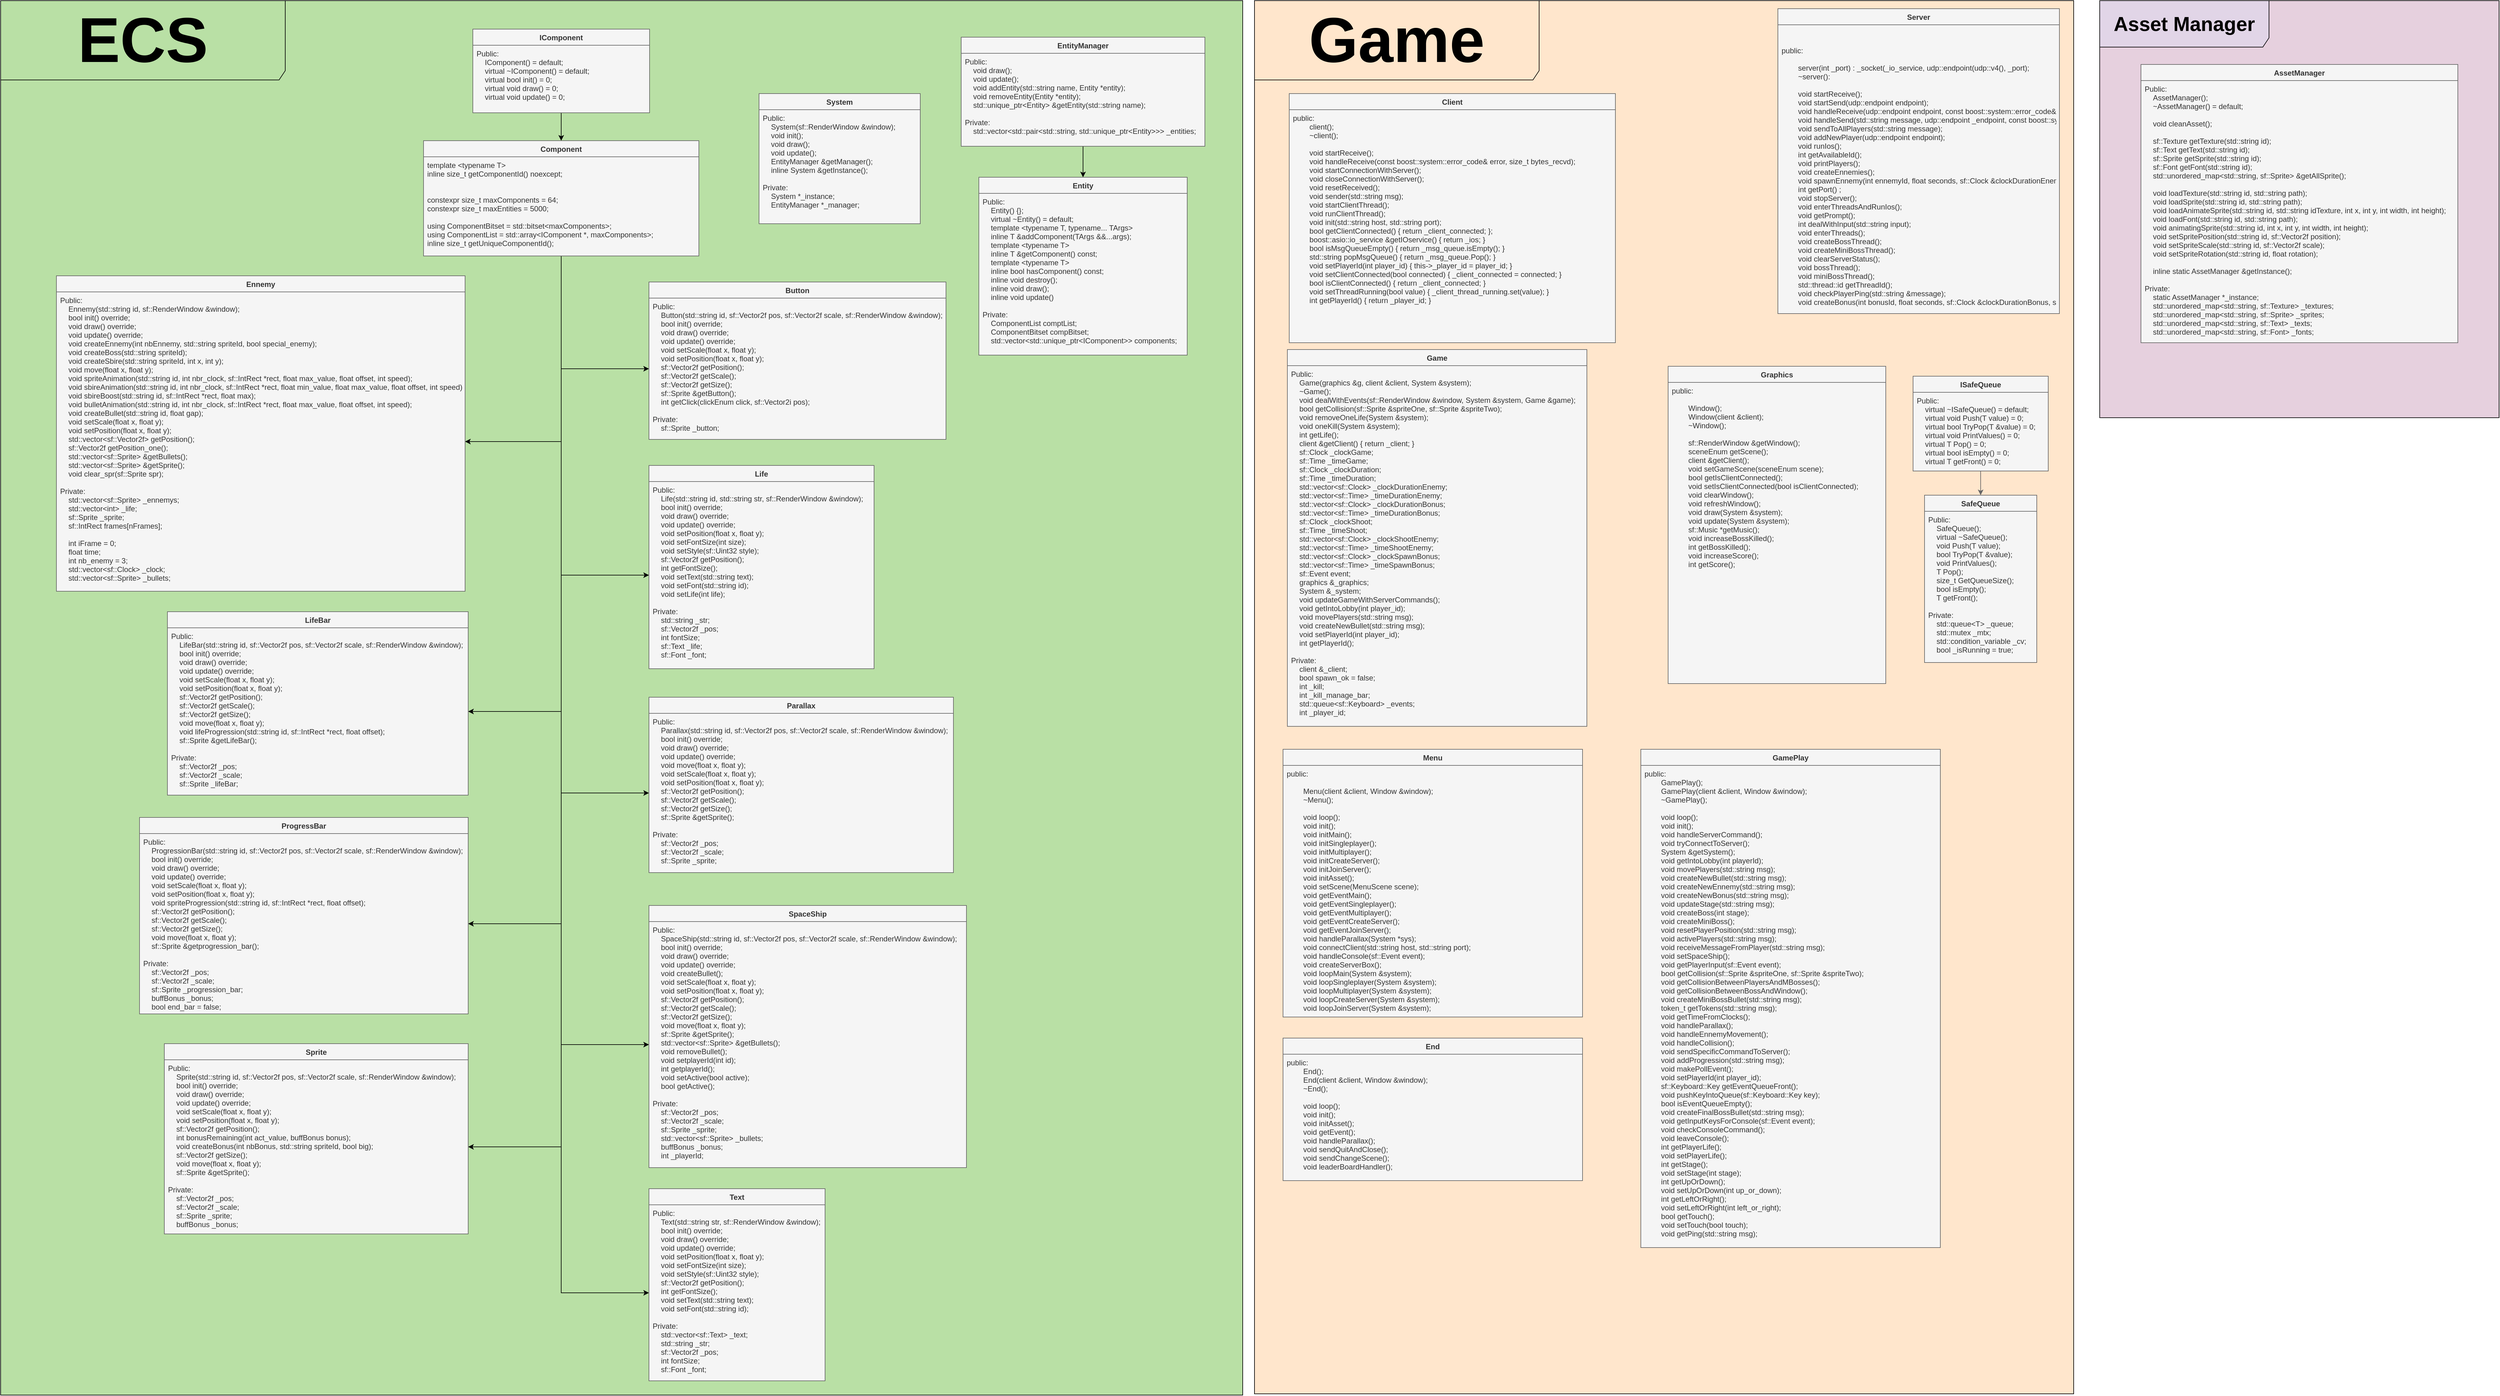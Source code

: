 <mxfile version="20.5.3" type="device"><diagram id="C5RBs43oDa-KdzZeNtuy" name="Page-1"><mxGraphModel dx="1763" dy="1144" grid="0" gridSize="10" guides="1" tooltips="1" connect="1" arrows="1" fold="1" page="1" pageScale="1" pageWidth="4681" pageHeight="3300" math="0" shadow="0"><root><mxCell id="WIyWlLk6GJQsqaUBKTNV-0"/><mxCell id="WIyWlLk6GJQsqaUBKTNV-1" parent="WIyWlLk6GJQsqaUBKTNV-0"/><mxCell id="Mp6bSNZyfiyxwdt2JVPI-67" value="&lt;b&gt;&lt;font style=&quot;font-size: 32px;&quot;&gt;Asset Manager&lt;/font&gt;&lt;/b&gt;" style="shape=umlFrame;whiteSpace=wrap;html=1;fillColor=#e1d5e7;width=273;height=75;swimlaneFillColor=#E6D0DE;strokeColor=#000000;" parent="WIyWlLk6GJQsqaUBKTNV-1" vertex="1"><mxGeometry x="3602" y="32" width="644" height="673" as="geometry"/></mxCell><mxCell id="Mp6bSNZyfiyxwdt2JVPI-51" value="&lt;span style=&quot;font-size: 102px;&quot;&gt;&lt;b&gt;ECS&lt;/b&gt;&lt;/span&gt;" style="shape=umlFrame;whiteSpace=wrap;html=1;fillColor=#B9E0A5;width=459;height=128;swimlaneFillColor=#B9E0A5;" parent="WIyWlLk6GJQsqaUBKTNV-1" vertex="1"><mxGeometry x="217" y="32" width="2003" height="2250" as="geometry"/></mxCell><mxCell id="DxrooTRGMZntm-vsf1tN-9" value="System" style="swimlane;fontStyle=1;childLayout=stackLayout;horizontal=1;startSize=26;fillColor=#f5f5f5;horizontalStack=0;resizeParent=1;resizeParentMax=0;resizeLast=0;collapsible=1;marginBottom=0;fontColor=#333333;strokeColor=#666666;" parent="WIyWlLk6GJQsqaUBKTNV-1" vertex="1"><mxGeometry x="1440" y="182" width="260" height="210" as="geometry"><mxRectangle x="294" y="90" width="78" height="26" as="alternateBounds"/></mxGeometry></mxCell><mxCell id="DxrooTRGMZntm-vsf1tN-10" value="Public:&#10;    System(sf::RenderWindow &amp;window);&#10;    void init();&#10;            void draw();&#10;            void update();&#10;    EntityManager &amp;getManager();&#10;            inline System &amp;getInstance();&#10;&#10;Private:&#10;            System *_instance;&#10;            EntityManager *_manager;" style="text;strokeColor=#666666;fillColor=#f5f5f5;align=left;verticalAlign=top;spacingLeft=4;spacingRight=4;overflow=hidden;rotatable=0;points=[[0,0.5],[1,0.5]];portConstraint=eastwest;fontStyle=0;fontColor=#333333;" parent="DxrooTRGMZntm-vsf1tN-9" vertex="1"><mxGeometry y="26" width="260" height="184" as="geometry"/></mxCell><mxCell id="Mp6bSNZyfiyxwdt2JVPI-66" value="&lt;span style=&quot;font-size: 102px;&quot;&gt;&lt;b&gt;Game&lt;/b&gt;&lt;/span&gt;" style="shape=umlFrame;whiteSpace=wrap;html=1;fillColor=#ffe6cc;width=459;height=128;swimlaneFillColor=#FFE6CC;strokeColor=#000000;" parent="WIyWlLk6GJQsqaUBKTNV-1" vertex="1"><mxGeometry x="2239" y="32" width="1321" height="2248" as="geometry"/></mxCell><mxCell id="DxrooTRGMZntm-vsf1tN-26" style="edgeStyle=orthogonalEdgeStyle;rounded=0;orthogonalLoop=1;jettySize=auto;html=1;entryX=0.5;entryY=0;entryDx=0;entryDy=0;" parent="WIyWlLk6GJQsqaUBKTNV-1" source="DxrooTRGMZntm-vsf1tN-13" target="DxrooTRGMZntm-vsf1tN-21" edge="1"><mxGeometry relative="1" as="geometry"><mxPoint x="2479.5" y="686" as="targetPoint"/></mxGeometry></mxCell><mxCell id="DxrooTRGMZntm-vsf1tN-13" value="IComponent" style="swimlane;fontStyle=1;childLayout=stackLayout;horizontal=1;startSize=26;horizontalStack=0;resizeParent=1;resizeParentMax=0;resizeLast=0;collapsible=1;marginBottom=0;fillColor=#f5f5f5;fontColor=#333333;strokeColor=#666666;" parent="WIyWlLk6GJQsqaUBKTNV-1" vertex="1"><mxGeometry x="978.5" y="78" width="285" height="135" as="geometry"/></mxCell><mxCell id="DxrooTRGMZntm-vsf1tN-14" value="Public:    &#10;    IComponent() = default;&#10;            virtual ~IComponent() = default;&#10;            virtual bool init() = 0;&#10;            virtual void draw() = 0;&#10;            virtual void update() = 0;" style="text;align=left;verticalAlign=top;spacingLeft=4;spacingRight=4;overflow=hidden;rotatable=0;points=[[0,0.5],[1,0.5]];portConstraint=eastwest;fillColor=#f5f5f5;fontColor=#333333;strokeColor=#666666;" parent="DxrooTRGMZntm-vsf1tN-13" vertex="1"><mxGeometry y="26" width="285" height="109" as="geometry"/></mxCell><mxCell id="Mp6bSNZyfiyxwdt2JVPI-9" style="edgeStyle=orthogonalEdgeStyle;rounded=0;orthogonalLoop=1;jettySize=auto;html=1;" parent="WIyWlLk6GJQsqaUBKTNV-1" source="DxrooTRGMZntm-vsf1tN-21" target="Mp6bSNZyfiyxwdt2JVPI-6" edge="1"><mxGeometry relative="1" as="geometry"/></mxCell><mxCell id="Mp6bSNZyfiyxwdt2JVPI-19" style="edgeStyle=orthogonalEdgeStyle;rounded=0;orthogonalLoop=1;jettySize=auto;html=1;" parent="WIyWlLk6GJQsqaUBKTNV-1" source="DxrooTRGMZntm-vsf1tN-21" target="Mp6bSNZyfiyxwdt2JVPI-15" edge="1"><mxGeometry relative="1" as="geometry"/></mxCell><mxCell id="Mp6bSNZyfiyxwdt2JVPI-28" style="edgeStyle=orthogonalEdgeStyle;rounded=0;orthogonalLoop=1;jettySize=auto;html=1;" parent="WIyWlLk6GJQsqaUBKTNV-1" source="DxrooTRGMZntm-vsf1tN-21" target="Mp6bSNZyfiyxwdt2JVPI-25" edge="1"><mxGeometry relative="1" as="geometry"/></mxCell><mxCell id="Mp6bSNZyfiyxwdt2JVPI-31" style="edgeStyle=orthogonalEdgeStyle;rounded=0;orthogonalLoop=1;jettySize=auto;html=1;" parent="WIyWlLk6GJQsqaUBKTNV-1" source="DxrooTRGMZntm-vsf1tN-21" target="Mp6bSNZyfiyxwdt2JVPI-30" edge="1"><mxGeometry relative="1" as="geometry"/></mxCell><mxCell id="Mp6bSNZyfiyxwdt2JVPI-34" style="edgeStyle=orthogonalEdgeStyle;rounded=0;orthogonalLoop=1;jettySize=auto;html=1;" parent="WIyWlLk6GJQsqaUBKTNV-1" source="DxrooTRGMZntm-vsf1tN-21" target="Mp6bSNZyfiyxwdt2JVPI-33" edge="1"><mxGeometry relative="1" as="geometry"/></mxCell><mxCell id="Mp6bSNZyfiyxwdt2JVPI-37" style="edgeStyle=orthogonalEdgeStyle;rounded=0;orthogonalLoop=1;jettySize=auto;html=1;" parent="WIyWlLk6GJQsqaUBKTNV-1" source="DxrooTRGMZntm-vsf1tN-21" target="Mp6bSNZyfiyxwdt2JVPI-36" edge="1"><mxGeometry relative="1" as="geometry"/></mxCell><mxCell id="Mp6bSNZyfiyxwdt2JVPI-40" style="edgeStyle=orthogonalEdgeStyle;rounded=0;orthogonalLoop=1;jettySize=auto;html=1;entryX=0;entryY=0.5;entryDx=0;entryDy=0;" parent="WIyWlLk6GJQsqaUBKTNV-1" source="DxrooTRGMZntm-vsf1tN-21" target="Mp6bSNZyfiyxwdt2JVPI-39" edge="1"><mxGeometry relative="1" as="geometry"/></mxCell><mxCell id="Mp6bSNZyfiyxwdt2JVPI-45" style="edgeStyle=orthogonalEdgeStyle;rounded=0;orthogonalLoop=1;jettySize=auto;html=1;" parent="WIyWlLk6GJQsqaUBKTNV-1" source="DxrooTRGMZntm-vsf1tN-21" target="Mp6bSNZyfiyxwdt2JVPI-42" edge="1"><mxGeometry relative="1" as="geometry"/></mxCell><mxCell id="Mp6bSNZyfiyxwdt2JVPI-46" style="edgeStyle=orthogonalEdgeStyle;rounded=0;orthogonalLoop=1;jettySize=auto;html=1;" parent="WIyWlLk6GJQsqaUBKTNV-1" source="DxrooTRGMZntm-vsf1tN-21" target="Mp6bSNZyfiyxwdt2JVPI-44" edge="1"><mxGeometry relative="1" as="geometry"/></mxCell><mxCell id="DxrooTRGMZntm-vsf1tN-21" value="Component" style="swimlane;fontStyle=1;childLayout=stackLayout;horizontal=1;startSize=26;fillColor=#f5f5f5;horizontalStack=0;resizeParent=1;resizeParentMax=0;resizeLast=0;collapsible=1;marginBottom=0;fontColor=#333333;strokeColor=#666666;" parent="WIyWlLk6GJQsqaUBKTNV-1" vertex="1"><mxGeometry x="899" y="258" width="444" height="186" as="geometry"/></mxCell><mxCell id="DxrooTRGMZntm-vsf1tN-22" value="template &lt;typename T&gt;&#10;inline size_t getComponentId() noexcept;&#10;&#10;&#10;constexpr size_t maxComponents = 64;&#10;constexpr size_t maxEntities = 5000;&#10;&#10;using ComponentBitset = std::bitset&lt;maxComponents&gt;;&#10;using ComponentList = std::array&lt;IComponent *, maxComponents&gt;;&#10;inline size_t getUniqueComponentId();" style="text;strokeColor=#666666;fillColor=#f5f5f5;align=left;verticalAlign=top;spacingLeft=4;spacingRight=4;overflow=hidden;rotatable=0;points=[[0,0.5],[1,0.5]];portConstraint=eastwest;fontColor=#333333;" parent="DxrooTRGMZntm-vsf1tN-21" vertex="1"><mxGeometry y="26" width="444" height="160" as="geometry"/></mxCell><mxCell id="Mp6bSNZyfiyxwdt2JVPI-4" style="edgeStyle=orthogonalEdgeStyle;rounded=0;orthogonalLoop=1;jettySize=auto;html=1;entryX=0.5;entryY=0;entryDx=0;entryDy=0;" parent="WIyWlLk6GJQsqaUBKTNV-1" source="DxrooTRGMZntm-vsf1tN-27" target="Mp6bSNZyfiyxwdt2JVPI-0" edge="1"><mxGeometry relative="1" as="geometry"/></mxCell><mxCell id="DxrooTRGMZntm-vsf1tN-27" value="EntityManager" style="swimlane;fontStyle=1;childLayout=stackLayout;horizontal=1;startSize=26;fillColor=#f5f5f5;horizontalStack=0;resizeParent=1;resizeParentMax=0;resizeLast=0;collapsible=1;marginBottom=0;fontColor=#333333;strokeColor=#666666;" parent="WIyWlLk6GJQsqaUBKTNV-1" vertex="1"><mxGeometry x="1766" y="91" width="393" height="176" as="geometry"/></mxCell><mxCell id="DxrooTRGMZntm-vsf1tN-28" value="Public:&#10;    void draw();&#10;            void update();&#10;            void addEntity(std::string name, Entity *entity);&#10;            void removeEntity(Entity *entity);&#10;            std::unique_ptr&lt;Entity&gt; &amp;getEntity(std::string name);&#10;&#10;Private:&#10;            std::vector&lt;std::pair&lt;std::string, std::unique_ptr&lt;Entity&gt;&gt;&gt; _entities;" style="text;strokeColor=#666666;fillColor=#f5f5f5;align=left;verticalAlign=top;spacingLeft=4;spacingRight=4;overflow=hidden;rotatable=0;points=[[0,0.5],[1,0.5]];portConstraint=eastwest;fontColor=#333333;" parent="DxrooTRGMZntm-vsf1tN-27" vertex="1"><mxGeometry y="26" width="393" height="150" as="geometry"/></mxCell><mxCell id="Mp6bSNZyfiyxwdt2JVPI-0" value="Entity" style="swimlane;fontStyle=1;childLayout=stackLayout;horizontal=1;startSize=26;fillColor=#f5f5f5;horizontalStack=0;resizeParent=1;resizeParentMax=0;resizeLast=0;collapsible=1;marginBottom=0;fontColor=#333333;strokeColor=#666666;" parent="WIyWlLk6GJQsqaUBKTNV-1" vertex="1"><mxGeometry x="1794.5" y="317" width="336" height="287" as="geometry"/></mxCell><mxCell id="Mp6bSNZyfiyxwdt2JVPI-1" value="Public:&#10;    Entity() {};&#10;            virtual ~Entity() = default;&#10;            template &lt;typename T, typename... TArgs&gt;&#10;            inline T &amp;addComponent(TArgs &amp;&amp;...args);&#10;            template &lt;typename T&gt;&#10;            inline T &amp;getComponent() const;&#10;            template &lt;typename T&gt;&#10;            inline bool hasComponent() const;&#10;    inline void destroy();&#10;    inline void draw();&#10;    inline void update()&#10;&#10;Private:&#10;            ComponentList comptList;&#10;            ComponentBitset compBitset;&#10;            std::vector&lt;std::unique_ptr&lt;IComponent&gt;&gt; components;" style="text;strokeColor=#666666;fillColor=#f5f5f5;align=left;verticalAlign=top;spacingLeft=4;spacingRight=4;overflow=hidden;rotatable=0;points=[[0,0.5],[1,0.5]];portConstraint=eastwest;fontColor=#333333;" parent="Mp6bSNZyfiyxwdt2JVPI-0" vertex="1"><mxGeometry y="26" width="336" height="261" as="geometry"/></mxCell><mxCell id="Mp6bSNZyfiyxwdt2JVPI-5" value="Button" style="swimlane;fontStyle=1;childLayout=stackLayout;horizontal=1;startSize=26;fillColor=#f5f5f5;horizontalStack=0;resizeParent=1;resizeParentMax=0;resizeLast=0;collapsible=1;marginBottom=0;fontColor=#333333;strokeColor=#666666;" parent="WIyWlLk6GJQsqaUBKTNV-1" vertex="1"><mxGeometry x="1262.5" y="486" width="479" height="254" as="geometry"/></mxCell><mxCell id="Mp6bSNZyfiyxwdt2JVPI-6" value="Public:&#10;    Button(std::string id, sf::Vector2f pos, sf::Vector2f scale, sf::RenderWindow &amp;window);&#10;    bool init() override;&#10;    void draw() override;&#10;    void update() override;&#10;    void setScale(float x, float y);&#10;    void setPosition(float x, float y);&#10;    sf::Vector2f getPosition();&#10;    sf::Vector2f getScale();&#10;    sf::Vector2f getSize();&#10;    sf::Sprite &amp;getButton();&#10;    int getClick(clickEnum click, sf::Vector2i pos);&#10;&#10;Private:&#10;            sf::Sprite _button;" style="text;strokeColor=#666666;fillColor=#f5f5f5;align=left;verticalAlign=top;spacingLeft=4;spacingRight=4;overflow=hidden;rotatable=0;points=[[0,0.5],[1,0.5]];portConstraint=eastwest;fontColor=#333333;" parent="Mp6bSNZyfiyxwdt2JVPI-5" vertex="1"><mxGeometry y="26" width="479" height="228" as="geometry"/></mxCell><mxCell id="Mp6bSNZyfiyxwdt2JVPI-14" value="Ennemy" style="swimlane;fontStyle=1;childLayout=stackLayout;horizontal=1;startSize=26;fillColor=#f5f5f5;horizontalStack=0;resizeParent=1;resizeParentMax=0;resizeLast=0;collapsible=1;marginBottom=0;fontColor=#333333;strokeColor=#666666;" parent="WIyWlLk6GJQsqaUBKTNV-1" vertex="1"><mxGeometry x="307" y="476" width="659" height="509" as="geometry"/></mxCell><mxCell id="Mp6bSNZyfiyxwdt2JVPI-15" value="Public:&#10;    Ennemy(std::string id, sf::RenderWindow &amp;window);&#10;    bool init() override;&#10;    void draw() override;&#10;    void update() override;&#10;    void createEnnemy(int nbEnnemy, std::string spriteId, bool special_enemy);&#10;    void createBoss(std::string spriteId);&#10;    void createSbire(std::string spriteId, int x, int y);&#10;    void move(float x, float y);&#10;    void spriteAnimation(std::string id, int nbr_clock, sf::IntRect *rect, float max_value, float offset, int speed);&#10;    void sbireAnimation(std::string id, int nbr_clock, sf::IntRect *rect, float min_value, float max_value, float offset, int speed);&#10;    void sbireBoost(std::string id, sf::IntRect *rect, float max);&#10;    void bulletAnimation(std::string id, int nbr_clock, sf::IntRect *rect, float max_value, float offset, int speed);&#10;    void createBullet(std::string id, float gap);&#10;    void setScale(float x, float y);&#10;    void setPosition(float x, float y);&#10;    std::vector&lt;sf::Vector2f&gt; getPosition();&#10;    sf::Vector2f getPosition_one();&#10;    std::vector&lt;sf::Sprite&gt; &amp;getBullets();&#10;    std::vector&lt;sf::Sprite&gt; &amp;getSprite();&#10;    void clear_spr(sf::Sprite spr);&#10;&#10;Private:&#10;    std::vector&lt;sf::Sprite&gt; _ennemys;&#10;            std::vector&lt;int&gt; _life;&#10;    sf::Sprite _sprite;&#10;    sf::IntRect frames[nFrames];&#10;&#10;            int iFrame = 0;&#10;            float time;&#10;            int nb_enemy = 3;&#10;            std::vector&lt;sf::Clock&gt; _clock;&#10;            std::vector&lt;sf::Sprite&gt; _bullets;" style="text;strokeColor=#666666;fillColor=#f5f5f5;align=left;verticalAlign=top;spacingLeft=4;spacingRight=4;overflow=hidden;rotatable=0;points=[[0,0.5],[1,0.5]];portConstraint=eastwest;fontColor=#333333;" parent="Mp6bSNZyfiyxwdt2JVPI-14" vertex="1"><mxGeometry y="26" width="659" height="483" as="geometry"/></mxCell><mxCell id="Mp6bSNZyfiyxwdt2JVPI-24" value="LifeBar" style="swimlane;fontStyle=1;childLayout=stackLayout;horizontal=1;startSize=26;fillColor=#f5f5f5;horizontalStack=0;resizeParent=1;resizeParentMax=0;resizeLast=0;collapsible=1;marginBottom=0;fontColor=#333333;strokeColor=#666666;" parent="WIyWlLk6GJQsqaUBKTNV-1" vertex="1"><mxGeometry x="486" y="1018" width="485" height="296" as="geometry"/></mxCell><mxCell id="Mp6bSNZyfiyxwdt2JVPI-25" value="Public:&#10;    LifeBar(std::string id, sf::Vector2f pos, sf::Vector2f scale, sf::RenderWindow &amp;window);&#10;    bool init() override;&#10;    void draw() override;&#10;    void update() override;&#10;    void setScale(float x, float y);&#10;    void setPosition(float x, float y);&#10;    sf::Vector2f getPosition();&#10;    sf::Vector2f getScale();&#10;    sf::Vector2f getSize();&#10;    void move(float x, float y);&#10;    void lifeProgression(std::string id, sf::IntRect *rect, float offset);&#10;    sf::Sprite &amp;getLifeBar();&#10;&#10;Private:&#10;            sf::Vector2f _pos;&#10;            sf::Vector2f _scale;&#10;            sf::Sprite _lifeBar;" style="text;strokeColor=#666666;fillColor=#f5f5f5;align=left;verticalAlign=top;spacingLeft=4;spacingRight=4;overflow=hidden;rotatable=0;points=[[0,0.5],[1,0.5]];portConstraint=eastwest;fontColor=#333333;" parent="Mp6bSNZyfiyxwdt2JVPI-24" vertex="1"><mxGeometry y="26" width="485" height="270" as="geometry"/></mxCell><mxCell id="Mp6bSNZyfiyxwdt2JVPI-29" value="Life" style="swimlane;fontStyle=1;childLayout=stackLayout;horizontal=1;startSize=26;fillColor=#f5f5f5;horizontalStack=0;resizeParent=1;resizeParentMax=0;resizeLast=0;collapsible=1;marginBottom=0;fontColor=#333333;strokeColor=#666666;" parent="WIyWlLk6GJQsqaUBKTNV-1" vertex="1"><mxGeometry x="1262.5" y="782" width="363" height="328" as="geometry"/></mxCell><mxCell id="Mp6bSNZyfiyxwdt2JVPI-30" value="Public:&#10;    Life(std::string id, std::string str, sf::RenderWindow &amp;window);&#10;    bool init() override;&#10;    void draw() override;&#10;    void update() override;&#10;    void setPosition(float x, float y);&#10;    void setFontSize(int size);&#10;    void setStyle(sf::Uint32 style);&#10;    sf::Vector2f getPosition();&#10;    int getFontSize();&#10;    void setText(std::string text);&#10;    void setFont(std::string id);&#10;    void setLife(int life);&#10;&#10;Private:&#10;    std::string _str;&#10;            sf::Vector2f _pos;&#10;            int fontSize;&#10;            sf::Text _life;&#10;            sf::Font _font;" style="text;strokeColor=#666666;fillColor=#f5f5f5;align=left;verticalAlign=top;spacingLeft=4;spacingRight=4;overflow=hidden;rotatable=0;points=[[0,0.5],[1,0.5]];portConstraint=eastwest;fontColor=#333333;" parent="Mp6bSNZyfiyxwdt2JVPI-29" vertex="1"><mxGeometry y="26" width="363" height="302" as="geometry"/></mxCell><mxCell id="Mp6bSNZyfiyxwdt2JVPI-32" value="Parallax" style="swimlane;fontStyle=1;childLayout=stackLayout;horizontal=1;startSize=26;fillColor=#f5f5f5;horizontalStack=0;resizeParent=1;resizeParentMax=0;resizeLast=0;collapsible=1;marginBottom=0;fontColor=#333333;strokeColor=#666666;" parent="WIyWlLk6GJQsqaUBKTNV-1" vertex="1"><mxGeometry x="1262.5" y="1156" width="491" height="283" as="geometry"/></mxCell><mxCell id="Mp6bSNZyfiyxwdt2JVPI-33" value="Public:&#10;    Parallax(std::string id, sf::Vector2f pos, sf::Vector2f scale, sf::RenderWindow &amp;window);&#10;    bool init() override;&#10;    void draw() override;&#10;    void update() override;&#10;    void move(float x, float y);&#10;    void setScale(float x, float y);&#10;    void setPosition(float x, float y);&#10;    sf::Vector2f getPosition();&#10;    sf::Vector2f getScale();&#10;    sf::Vector2f getSize();&#10;    sf::Sprite &amp;getSprite();&#10;&#10;Private:&#10;            sf::Vector2f _pos;&#10;            sf::Vector2f _scale;&#10;            sf::Sprite _sprite;" style="text;strokeColor=#666666;fillColor=#f5f5f5;align=left;verticalAlign=top;spacingLeft=4;spacingRight=4;overflow=hidden;rotatable=0;points=[[0,0.5],[1,0.5]];portConstraint=eastwest;fontColor=#333333;" parent="Mp6bSNZyfiyxwdt2JVPI-32" vertex="1"><mxGeometry y="26" width="491" height="257" as="geometry"/></mxCell><mxCell id="Mp6bSNZyfiyxwdt2JVPI-35" value="ProgressBar" style="swimlane;fontStyle=1;childLayout=stackLayout;horizontal=1;startSize=26;fillColor=#f5f5f5;horizontalStack=0;resizeParent=1;resizeParentMax=0;resizeLast=0;collapsible=1;marginBottom=0;fontColor=#333333;strokeColor=#666666;" parent="WIyWlLk6GJQsqaUBKTNV-1" vertex="1"><mxGeometry x="441" y="1350" width="530" height="317" as="geometry"/></mxCell><mxCell id="Mp6bSNZyfiyxwdt2JVPI-36" value="Public:&#10;    ProgressionBar(std::string id, sf::Vector2f pos, sf::Vector2f scale, sf::RenderWindow &amp;window);&#10;    bool init() override;&#10;    void draw() override;&#10;    void update() override;&#10;    void setScale(float x, float y);&#10;    void setPosition(float x, float y);&#10;    void spriteProgression(std::string id, sf::IntRect *rect, float offset);&#10;    sf::Vector2f getPosition();&#10;    sf::Vector2f getScale();&#10;    sf::Vector2f getSize();&#10;    void move(float x, float y);&#10;    sf::Sprite &amp;getprogression_bar();&#10;&#10;Private:&#10;            sf::Vector2f _pos;&#10;            sf::Vector2f _scale;&#10;            sf::Sprite _progression_bar;&#10;            buffBonus _bonus;&#10;            bool end_bar = false;" style="text;strokeColor=#666666;fillColor=#f5f5f5;align=left;verticalAlign=top;spacingLeft=4;spacingRight=4;overflow=hidden;rotatable=0;points=[[0,0.5],[1,0.5]];portConstraint=eastwest;fontColor=#333333;" parent="Mp6bSNZyfiyxwdt2JVPI-35" vertex="1"><mxGeometry y="26" width="530" height="291" as="geometry"/></mxCell><mxCell id="Mp6bSNZyfiyxwdt2JVPI-38" value="SpaceShip" style="swimlane;fontStyle=1;childLayout=stackLayout;horizontal=1;startSize=26;fillColor=#f5f5f5;horizontalStack=0;resizeParent=1;resizeParentMax=0;resizeLast=0;collapsible=1;marginBottom=0;fontColor=#333333;strokeColor=#666666;" parent="WIyWlLk6GJQsqaUBKTNV-1" vertex="1"><mxGeometry x="1262.5" y="1492" width="512" height="423" as="geometry"/></mxCell><mxCell id="Mp6bSNZyfiyxwdt2JVPI-39" value="Public:&#10;    SpaceShip(std::string id, sf::Vector2f pos, sf::Vector2f scale, sf::RenderWindow &amp;window);&#10;    bool init() override;&#10;    void draw() override;&#10;    void update() override;&#10;    void createBullet();&#10;    void setScale(float x, float y);&#10;    void setPosition(float x, float y);&#10;    sf::Vector2f getPosition();&#10;    sf::Vector2f getScale();&#10;    sf::Vector2f getSize();&#10;    void move(float x, float y);&#10;    sf::Sprite &amp;getSprite();&#10;    std::vector&lt;sf::Sprite&gt; &amp;getBullets();&#10;    void removeBullet();&#10;    void setplayerId(int id);&#10;    int getplayerId();&#10;    void setActive(bool active);&#10;    bool getActive();&#10;&#10;Private:&#10;            sf::Vector2f _pos;&#10;            sf::Vector2f _scale;&#10;            sf::Sprite _sprite;&#10;            std::vector&lt;sf::Sprite&gt; _bullets;&#10;            buffBonus _bonus;&#10;            int _playerId;" style="text;strokeColor=#666666;fillColor=#f5f5f5;align=left;verticalAlign=top;spacingLeft=4;spacingRight=4;overflow=hidden;rotatable=0;points=[[0,0.5],[1,0.5]];portConstraint=eastwest;fontColor=#333333;" parent="Mp6bSNZyfiyxwdt2JVPI-38" vertex="1"><mxGeometry y="26" width="512" height="397" as="geometry"/></mxCell><mxCell id="Mp6bSNZyfiyxwdt2JVPI-41" value="Sprite" style="swimlane;fontStyle=1;childLayout=stackLayout;horizontal=1;startSize=26;fillColor=#f5f5f5;horizontalStack=0;resizeParent=1;resizeParentMax=0;resizeLast=0;collapsible=1;marginBottom=0;fontColor=#333333;strokeColor=#666666;" parent="WIyWlLk6GJQsqaUBKTNV-1" vertex="1"><mxGeometry x="481" y="1715" width="490" height="307" as="geometry"/></mxCell><mxCell id="Mp6bSNZyfiyxwdt2JVPI-42" value="Public:&#10;    Sprite(std::string id, sf::Vector2f pos, sf::Vector2f scale, sf::RenderWindow &amp;window);&#10;    bool init() override;&#10;    void draw() override;&#10;    void update() override;&#10;    void setScale(float x, float y);&#10;    void setPosition(float x, float y);&#10;    sf::Vector2f getPosition();&#10;    int bonusRemaining(int act_value, buffBonus bonus);&#10;    void createBonus(int nbBonus, std::string spriteId, bool big);&#10;    sf::Vector2f getSize();&#10;    void move(float x, float y);&#10;    sf::Sprite &amp;getSprite();&#10;&#10;Private:&#10;            sf::Vector2f _pos;&#10;            sf::Vector2f _scale;&#10;            sf::Sprite _sprite;&#10;            buffBonus _bonus;" style="text;strokeColor=#666666;fillColor=#f5f5f5;align=left;verticalAlign=top;spacingLeft=4;spacingRight=4;overflow=hidden;rotatable=0;points=[[0,0.5],[1,0.5]];portConstraint=eastwest;fontColor=#333333;" parent="Mp6bSNZyfiyxwdt2JVPI-41" vertex="1"><mxGeometry y="26" width="490" height="281" as="geometry"/></mxCell><mxCell id="Mp6bSNZyfiyxwdt2JVPI-43" value="Text" style="swimlane;fontStyle=1;childLayout=stackLayout;horizontal=1;startSize=26;fillColor=#f5f5f5;horizontalStack=0;resizeParent=1;resizeParentMax=0;resizeLast=0;collapsible=1;marginBottom=0;fontColor=#333333;strokeColor=#666666;" parent="WIyWlLk6GJQsqaUBKTNV-1" vertex="1"><mxGeometry x="1262.5" y="1949" width="284" height="310" as="geometry"/></mxCell><mxCell id="Mp6bSNZyfiyxwdt2JVPI-44" value="Public:&#10;    Text(std::string str, sf::RenderWindow &amp;window);&#10;    bool init() override;&#10;    void draw() override;&#10;    void update() override;&#10;    void setPosition(float x, float y);&#10;    void setFontSize(int size);&#10;    void setStyle(sf::Uint32 style);&#10;    sf::Vector2f getPosition();&#10;    int getFontSize();&#10;    void setText(std::string text);&#10;    void setFont(std::string id);&#10;&#10;Private:&#10;            std::vector&lt;sf::Text&gt; _text;&#10;            std::string _str;&#10;            sf::Vector2f _pos;&#10;            int fontSize;&#10;            sf::Font _font;" style="text;strokeColor=#666666;fillColor=#f5f5f5;align=left;verticalAlign=top;spacingLeft=4;spacingRight=4;overflow=hidden;rotatable=0;points=[[0,0.5],[1,0.5]];portConstraint=eastwest;fontColor=#333333;" parent="Mp6bSNZyfiyxwdt2JVPI-43" vertex="1"><mxGeometry y="26" width="284" height="284" as="geometry"/></mxCell><mxCell id="Mp6bSNZyfiyxwdt2JVPI-48" value="AssetManager" style="swimlane;fontStyle=1;childLayout=stackLayout;horizontal=1;startSize=26;fillColor=#f5f5f5;horizontalStack=0;resizeParent=1;resizeParentMax=0;resizeLast=0;collapsible=1;marginBottom=0;fontColor=#333333;strokeColor=#666666;" parent="WIyWlLk6GJQsqaUBKTNV-1" vertex="1"><mxGeometry x="3668.5" y="135" width="511" height="449" as="geometry"/></mxCell><mxCell id="Mp6bSNZyfiyxwdt2JVPI-49" value="Public:&#10;            AssetManager();&#10;            ~AssetManager() = default;&#10;&#10;        void cleanAsset();&#10;&#10;        sf::Texture getTexture(std::string id);&#10;        sf::Text getText(std::string id);&#10;        sf::Sprite getSprite(std::string id);&#10;        sf::Font getFont(std::string id);&#10;        std::unordered_map&lt;std::string, sf::Sprite&gt; &amp;getAllSprite();&#10;&#10;        void loadTexture(std::string id, std::string path);&#10;        void loadSprite(std::string id, std::string path);&#10;        void loadAnimateSprite(std::string id, std::string idTexture, int x, int y, int width, int height);&#10;        void loadFont(std::string id, std::string path);&#10;        void animatingSprite(std::string id, int x, int y, int width, int height);&#10;        void setSpritePosition(std::string id, sf::Vector2f position);&#10;        void setSpriteScale(std::string id, sf::Vector2f scale);&#10;        void setSpriteRotation(std::string id, float rotation);&#10;&#10;        inline static AssetManager &amp;getInstance();&#10;&#10;    Private:&#10;            static AssetManager *_instance;&#10;            std::unordered_map&lt;std::string, sf::Texture&gt; _textures;&#10;            std::unordered_map&lt;std::string, sf::Sprite&gt; _sprites;&#10;            std::unordered_map&lt;std::string, sf::Text&gt; _texts;&#10;            std::unordered_map&lt;std::string, sf::Font&gt; _fonts;" style="text;strokeColor=#666666;fillColor=#f5f5f5;align=left;verticalAlign=top;spacingLeft=4;spacingRight=4;overflow=hidden;rotatable=0;points=[[0,0.5],[1,0.5]];portConstraint=eastwest;fontColor=#333333;" parent="Mp6bSNZyfiyxwdt2JVPI-48" vertex="1"><mxGeometry y="26" width="511" height="423" as="geometry"/></mxCell><mxCell id="Mp6bSNZyfiyxwdt2JVPI-52" value="Server" style="swimlane;fontStyle=1;childLayout=stackLayout;horizontal=1;startSize=26;fillColor=#f5f5f5;horizontalStack=0;resizeParent=1;resizeParentMax=0;resizeLast=0;collapsible=1;marginBottom=0;fontColor=#333333;strokeColor=#666666;" parent="WIyWlLk6GJQsqaUBKTNV-1" vertex="1"><mxGeometry x="3083" y="45" width="454" height="492" as="geometry"/></mxCell><mxCell id="Mp6bSNZyfiyxwdt2JVPI-53" value="&#10;&#10;public:&#10;&#10;        server(int _port) : _socket(_io_service, udp::endpoint(udp::v4(), _port);&#10;        ~server():&#10;&#10;        void startReceive();&#10;        void startSend(udp::endpoint endpoint);&#10;        void handleReceive(udp::endpoint endpoint, const boost::system::error_code&amp; error, size_t bytes_recvd);&#10;        void handleSend(std::string message, udp::endpoint _endpoint, const boost::system::error_code&amp; error, size_t bytes_recvd);&#10;        void sendToAllPlayers(std::string message);&#10;        void addNewPlayer(udp::endpoint endpoint);&#10;        void runIos();&#10;        int getAvailableId();&#10;        void printPlayers();&#10;        void createEnnemies();&#10;        void spawnEnnemy(int ennemyId, float seconds, sf::Clock &amp;clockDurationEnemy, sf::Time &amp;timeDurationEnemy);&#10;        int getPort() ;&#10;        void stopServer();&#10;        void enterThreadsAndRunIos();&#10;        void getPrompt();&#10;        int dealWithInput(std::string input);&#10;        void enterThreads();&#10;        void createBossThread();&#10;        void createMiniBossThread();&#10;        void clearServerStatus();&#10;        void bossThread();&#10;        void miniBossThread();&#10;        std::thread::id getThreadId();&#10;        void checkPlayerPing(std::string &amp;message);&#10;        void createBonus(int bonusId, float seconds, sf::Clock &amp;clockDurationBonus, sf::Time &amp;timeDurationBonus);" style="text;strokeColor=#666666;fillColor=#f5f5f5;align=left;verticalAlign=top;spacingLeft=4;spacingRight=4;overflow=hidden;rotatable=0;points=[[0,0.5],[1,0.5]];portConstraint=eastwest;fontColor=#333333;" parent="Mp6bSNZyfiyxwdt2JVPI-52" vertex="1"><mxGeometry y="26" width="454" height="466" as="geometry"/></mxCell><mxCell id="Mp6bSNZyfiyxwdt2JVPI-54" value="Client" style="swimlane;fontStyle=1;childLayout=stackLayout;horizontal=1;startSize=26;fillColor=#f5f5f5;horizontalStack=0;resizeParent=1;resizeParentMax=0;resizeLast=0;collapsible=1;marginBottom=0;fontColor=#333333;strokeColor=#666666;" parent="WIyWlLk6GJQsqaUBKTNV-1" vertex="1"><mxGeometry x="2295" y="182" width="526" height="402" as="geometry"/></mxCell><mxCell id="Mp6bSNZyfiyxwdt2JVPI-55" value="public:&#10;        client();&#10;        ~client();&#10;&#10;        void startReceive();&#10;        void handleReceive(const boost::system::error_code&amp; error, size_t bytes_recvd);&#10;        void startConnectionWithServer();&#10;        void closeConnectionWithServer();&#10;        void resetReceived();&#10;        void sender(std::string msg);&#10;        void startClientThread();&#10;        void runClientThread();&#10;        void init(std::string host, std::string port);&#10;        bool getClientConnected() { return _client_connected; };&#10;        boost::asio::io_service &amp;getIOservice() { return _ios; }&#10;        bool isMsgQueueEmpty() { return _msg_queue.isEmpty(); }&#10;        std::string popMsgQueue() { return _msg_queue.Pop(); }&#10;        void setPlayerId(int player_id) { this-&gt;_player_id = player_id; }&#10;        void setClientConnected(bool connected) { _client_connected = connected; }&#10;        bool isClientConnected() { return _client_connected; }&#10;        void setThreadRunning(bool value) { _client_thread_running.set(value); }&#10;        int getPlayerId() { return _player_id; }" style="text;strokeColor=#666666;fillColor=#f5f5f5;align=left;verticalAlign=top;spacingLeft=4;spacingRight=4;overflow=hidden;rotatable=0;points=[[0,0.5],[1,0.5]];portConstraint=eastwest;fontColor=#333333;" parent="Mp6bSNZyfiyxwdt2JVPI-54" vertex="1"><mxGeometry y="26" width="526" height="376" as="geometry"/></mxCell><mxCell id="Mp6bSNZyfiyxwdt2JVPI-62" style="edgeStyle=orthogonalEdgeStyle;rounded=0;orthogonalLoop=1;jettySize=auto;html=1;entryX=0.5;entryY=0;entryDx=0;entryDy=0;fontSize=102;fillColor=#f5f5f5;strokeColor=#666666;" parent="WIyWlLk6GJQsqaUBKTNV-1" source="Mp6bSNZyfiyxwdt2JVPI-56" target="Mp6bSNZyfiyxwdt2JVPI-58" edge="1"><mxGeometry relative="1" as="geometry"/></mxCell><mxCell id="Mp6bSNZyfiyxwdt2JVPI-56" value="ISafeQueue" style="swimlane;fontStyle=1;childLayout=stackLayout;horizontal=1;startSize=26;fillColor=#f5f5f5;horizontalStack=0;resizeParent=1;resizeParentMax=0;resizeLast=0;collapsible=1;marginBottom=0;fontColor=#333333;strokeColor=#666666;" parent="WIyWlLk6GJQsqaUBKTNV-1" vertex="1"><mxGeometry x="3301" y="638" width="218" height="153" as="geometry"/></mxCell><mxCell id="Mp6bSNZyfiyxwdt2JVPI-57" value="Public:    &#10;    virtual ~ISafeQueue() = default;&#10;            virtual void Push(T value) = 0;&#10;            virtual bool TryPop(T &amp;value) = 0;&#10;            virtual void PrintValues() = 0;&#10;            virtual T Pop() = 0;&#10;            virtual bool isEmpty() = 0;&#10;            virtual T getFront() = 0;" style="text;strokeColor=#666666;fillColor=#f5f5f5;align=left;verticalAlign=top;spacingLeft=4;spacingRight=4;overflow=hidden;rotatable=0;points=[[0,0.5],[1,0.5]];portConstraint=eastwest;fontColor=#333333;" parent="Mp6bSNZyfiyxwdt2JVPI-56" vertex="1"><mxGeometry y="26" width="218" height="127" as="geometry"/></mxCell><mxCell id="Mp6bSNZyfiyxwdt2JVPI-58" value="SafeQueue" style="swimlane;fontStyle=1;childLayout=stackLayout;horizontal=1;startSize=26;fillColor=#f5f5f5;horizontalStack=0;resizeParent=1;resizeParentMax=0;resizeLast=0;collapsible=1;marginBottom=0;fontColor=#333333;strokeColor=#666666;" parent="WIyWlLk6GJQsqaUBKTNV-1" vertex="1"><mxGeometry x="3319.5" y="830" width="181" height="270" as="geometry"/></mxCell><mxCell id="Mp6bSNZyfiyxwdt2JVPI-59" value="Public:&#10;            SafeQueue();&#10;            virtual ~SafeQueue();&#10;            void Push(T value);&#10;            bool TryPop(T &amp;value);&#10;            void PrintValues();&#10;            T Pop();&#10;            size_t GetQueueSize();&#10;            bool isEmpty();&#10;            T getFront();&#10; &#10;   Private:&#10;            std::queue&lt;T&gt; _queue;&#10;            std::mutex _mtx;&#10;            std::condition_variable _cv;&#10;            bool _isRunning = true;" style="text;strokeColor=#666666;fillColor=#f5f5f5;align=left;verticalAlign=top;spacingLeft=4;spacingRight=4;overflow=hidden;rotatable=0;points=[[0,0.5],[1,0.5]];portConstraint=eastwest;fontColor=#333333;" parent="Mp6bSNZyfiyxwdt2JVPI-58" vertex="1"><mxGeometry y="26" width="181" height="244" as="geometry"/></mxCell><mxCell id="Mp6bSNZyfiyxwdt2JVPI-60" value="Graphics" style="swimlane;fontStyle=1;childLayout=stackLayout;horizontal=1;startSize=26;fillColor=#f5f5f5;horizontalStack=0;resizeParent=1;resizeParentMax=0;resizeLast=0;collapsible=1;marginBottom=0;fontColor=#333333;strokeColor=#666666;" parent="WIyWlLk6GJQsqaUBKTNV-1" vertex="1"><mxGeometry x="2906" y="622" width="351" height="512" as="geometry"/></mxCell><mxCell id="Mp6bSNZyfiyxwdt2JVPI-61" value="public:&#10;&#10;        Window();&#10;        Window(client &amp;client);&#10;        ~Window();&#10;&#10;        sf::RenderWindow &amp;getWindow();&#10;        sceneEnum getScene();&#10;        client &amp;getClient();&#10;        void setGameScene(sceneEnum scene);&#10;        bool getIsClientConnected();&#10;        void setIsClientConnected(bool isClientConnected);&#10;        void clearWindow();&#10;        void refreshWindow();&#10;        void draw(System &amp;system);&#10;        void update(System &amp;system);&#10;        sf::Music *getMusic();&#10;        void increaseBossKilled();&#10;        int getBossKilled();&#10;        void increaseScore();&#10;        int getScore();" style="text;strokeColor=#666666;fillColor=#f5f5f5;align=left;verticalAlign=top;spacingLeft=4;spacingRight=4;overflow=hidden;rotatable=0;points=[[0,0.5],[1,0.5]];portConstraint=eastwest;fontColor=#333333;" parent="Mp6bSNZyfiyxwdt2JVPI-60" vertex="1"><mxGeometry y="26" width="351" height="486" as="geometry"/></mxCell><mxCell id="Mp6bSNZyfiyxwdt2JVPI-64" value="Game" style="swimlane;fontStyle=1;childLayout=stackLayout;horizontal=1;startSize=26;fillColor=#f5f5f5;horizontalStack=0;resizeParent=1;resizeParentMax=0;resizeLast=0;collapsible=1;marginBottom=0;fontColor=#333333;strokeColor=#666666;" parent="WIyWlLk6GJQsqaUBKTNV-1" vertex="1"><mxGeometry x="2292" y="595" width="483" height="608" as="geometry"/></mxCell><mxCell id="Mp6bSNZyfiyxwdt2JVPI-65" value="Public:&#10;            Game(graphics &amp;g, client &amp;client, System &amp;system);&#10;            ~Game();&#10;            void dealWithEvents(sf::RenderWindow &amp;window, System &amp;system, Game &amp;game);&#10;            bool getCollision(sf::Sprite &amp;spriteOne, sf::Sprite &amp;spriteTwo);&#10;            void removeOneLife(System &amp;system);&#10;            void oneKill(System &amp;system);&#10;            int getLife();&#10;            client &amp;getClient() { return _client; }&#10;            sf::Clock _clockGame;&#10;            sf::Time _timeGame;&#10;            sf::Clock _clockDuration;&#10;            sf::Time _timeDuration;&#10;            std::vector&lt;sf::Clock&gt; _clockDurationEnemy;&#10;            std::vector&lt;sf::Time&gt; _timeDurationEnemy;&#10;            std::vector&lt;sf::Clock&gt; _clockDurationBonus;&#10;            std::vector&lt;sf::Time&gt; _timeDurationBonus;&#10;            sf::Clock _clockShoot;&#10;            sf::Time _timeShoot;&#10;            std::vector&lt;sf::Clock&gt; _clockShootEnemy;&#10;            std::vector&lt;sf::Time&gt; _timeShootEnemy;&#10;            std::vector&lt;sf::Clock&gt; _clockSpawnBonus;&#10;            std::vector&lt;sf::Time&gt; _timeSpawnBonus;&#10;            sf::Event event;&#10;            graphics &amp;_graphics;&#10;            System &amp;_system;&#10;            void updateGameWithServerCommands();&#10;            void getIntoLobby(int player_id);&#10;            void movePlayers(std::string msg);&#10;            void createNewBullet(std::string msg);&#10;            void setPlayerId(int player_id);&#10;            int getPlayerId();&#10;&#10;Private:&#10;            client &amp;_client;&#10;            bool spawn_ok = false;&#10;            int _kill;&#10;            int _kill_manage_bar;&#10;            std::queue&lt;sf::Keyboard&gt; _events;&#10;            int _player_id; " style="text;strokeColor=#666666;fillColor=#f5f5f5;align=left;verticalAlign=top;spacingLeft=4;spacingRight=4;overflow=hidden;rotatable=0;points=[[0,0.5],[1,0.5]];portConstraint=eastwest;fontColor=#333333;" parent="Mp6bSNZyfiyxwdt2JVPI-64" vertex="1"><mxGeometry y="26" width="483" height="582" as="geometry"/></mxCell><mxCell id="AfvtaFNHkRai6P_5je42-0" value="Menu" style="swimlane;fontStyle=1;childLayout=stackLayout;horizontal=1;startSize=26;fillColor=#f5f5f5;horizontalStack=0;resizeParent=1;resizeParentMax=0;resizeLast=0;collapsible=1;marginBottom=0;fontColor=#333333;strokeColor=#666666;" vertex="1" parent="WIyWlLk6GJQsqaUBKTNV-1"><mxGeometry x="2285" y="1240" width="483" height="432" as="geometry"/></mxCell><mxCell id="AfvtaFNHkRai6P_5je42-1" value="public:&#10;&#10;        Menu(client &amp;client, Window &amp;window);&#10;        ~Menu();&#10;&#10;        void loop();&#10;        void init();&#10;        void initMain();&#10;        void initSingleplayer();&#10;        void initMultiplayer();&#10;        void initCreateServer();&#10;        void initJoinServer();&#10;        void initAsset();&#10;        void setScene(MenuScene scene);&#10;        void getEventMain();&#10;        void getEventSingleplayer();&#10;        void getEventMultiplayer();&#10;        void getEventCreateServer();&#10;        void getEventJoinServer();&#10;        void handleParallax(System *sys);&#10;        void connectClient(std::string host, std::string port);&#10;        void handleConsole(sf::Event event);&#10;        void createServerBox();&#10;        void loopMain(System &amp;system);&#10;        void loopSingleplayer(System &amp;system);&#10;        void loopMultiplayer(System &amp;system);&#10;        void loopCreateServer(System &amp;system);&#10;        void loopJoinServer(System &amp;system);" style="text;strokeColor=#666666;fillColor=#f5f5f5;align=left;verticalAlign=top;spacingLeft=4;spacingRight=4;overflow=hidden;rotatable=0;points=[[0,0.5],[1,0.5]];portConstraint=eastwest;fontColor=#333333;" vertex="1" parent="AfvtaFNHkRai6P_5je42-0"><mxGeometry y="26" width="483" height="406" as="geometry"/></mxCell><mxCell id="AfvtaFNHkRai6P_5je42-2" value="End" style="swimlane;fontStyle=1;childLayout=stackLayout;horizontal=1;startSize=26;fillColor=#f5f5f5;horizontalStack=0;resizeParent=1;resizeParentMax=0;resizeLast=0;collapsible=1;marginBottom=0;fontColor=#333333;strokeColor=#666666;" vertex="1" parent="WIyWlLk6GJQsqaUBKTNV-1"><mxGeometry x="2285" y="1706" width="483" height="230" as="geometry"/></mxCell><mxCell id="AfvtaFNHkRai6P_5je42-3" value="public:&#10;        End();&#10;        End(client &amp;client, Window &amp;window);&#10;        ~End();&#10;&#10;        void loop();&#10;        void init();&#10;        void initAsset();&#10;        void getEvent();&#10;        void handleParallax();&#10;        void sendQuitAndClose();&#10;        void sendChangeScene();&#10;        void leaderBoardHandler();&#10;&#10;&#10;&#10;&#10;&#10;&#10;&#10;&#10;&#10;        &#10;&#10;" style="text;strokeColor=#666666;fillColor=#f5f5f5;align=left;verticalAlign=top;spacingLeft=4;spacingRight=4;overflow=hidden;rotatable=0;points=[[0,0.5],[1,0.5]];portConstraint=eastwest;fontColor=#333333;" vertex="1" parent="AfvtaFNHkRai6P_5je42-2"><mxGeometry y="26" width="483" height="204" as="geometry"/></mxCell><mxCell id="AfvtaFNHkRai6P_5je42-4" value="GamePlay" style="swimlane;fontStyle=1;childLayout=stackLayout;horizontal=1;startSize=26;fillColor=#f5f5f5;horizontalStack=0;resizeParent=1;resizeParentMax=0;resizeLast=0;collapsible=1;marginBottom=0;fontColor=#333333;strokeColor=#666666;" vertex="1" parent="WIyWlLk6GJQsqaUBKTNV-1"><mxGeometry x="2862" y="1240" width="483" height="804" as="geometry"/></mxCell><mxCell id="AfvtaFNHkRai6P_5je42-5" value="public:&#10;        GamePlay();&#10;        GamePlay(client &amp;client, Window &amp;window);&#10;        ~GamePlay();&#10;&#10;        void loop();&#10;        void init();&#10;        void handleServerCommand();&#10;        void tryConnectToServer();&#10;        System &amp;getSystem();&#10;        void getIntoLobby(int playerId);&#10;        void movePlayers(std::string msg);&#10;        void createNewBullet(std::string msg);&#10;        void createNewEnnemy(std::string msg);&#10;        void createNewBonus(std::string msg);&#10;        void updateStage(std::string msg);&#10;        void createBoss(int stage);&#10;        void createMiniBoss();&#10;        void resetPlayerPosition(std::string msg);&#10;        void activePlayers(std::string msg);&#10;        void receiveMessageFromPlayer(std::string msg);&#10;        void setSpaceShip();&#10;        void getPlayerInput(sf::Event event);&#10;        bool getCollision(sf::Sprite &amp;spriteOne, sf::Sprite &amp;spriteTwo);&#10;        void getCollisionBetweenPlayersAndMBosses();&#10;        void getCollisionBetweenBossAndWindow();&#10;        void createMiniBossBullet(std::string msg);&#10;        token_t getTokens(std::string msg);&#10;        void getTimeFromClocks();&#10;        void handleParallax();&#10;        void handleEnnemyMovement();&#10;        void handleCollision();&#10;        void sendSpecificCommandToServer();&#10;        void addProgression(std::string msg);&#10;        void makePollEvent();&#10;        void setPlayerId(int player_id);&#10;        sf::Keyboard::Key getEventQueueFront();&#10;        void pushKeyIntoQueue(sf::Keyboard::Key key);&#10;        bool isEventQueueEmpty();&#10;        void createFinalBossBullet(std::string msg);&#10;        void getInputKeysForConsole(sf::Event event);&#10;        void checkConsoleCommand();&#10;        void leaveConsole();&#10;        int getPlayerLife();&#10;        void setPlayerLife();&#10;        int getStage();&#10;        void setStage(int stage);&#10;        int getUpOrDown();&#10;        void setUpOrDown(int up_or_down);&#10;        int getLeftOrRight();&#10;        void setLeftOrRight(int left_or_right);&#10;        bool getTouch();&#10;&#9;        void setTouch(bool touch);&#10;        void getPing(std::string msg);" style="text;strokeColor=#666666;fillColor=#f5f5f5;align=left;verticalAlign=top;spacingLeft=4;spacingRight=4;overflow=hidden;rotatable=0;points=[[0,0.5],[1,0.5]];portConstraint=eastwest;fontColor=#333333;" vertex="1" parent="AfvtaFNHkRai6P_5je42-4"><mxGeometry y="26" width="483" height="778" as="geometry"/></mxCell></root></mxGraphModel></diagram></mxfile>